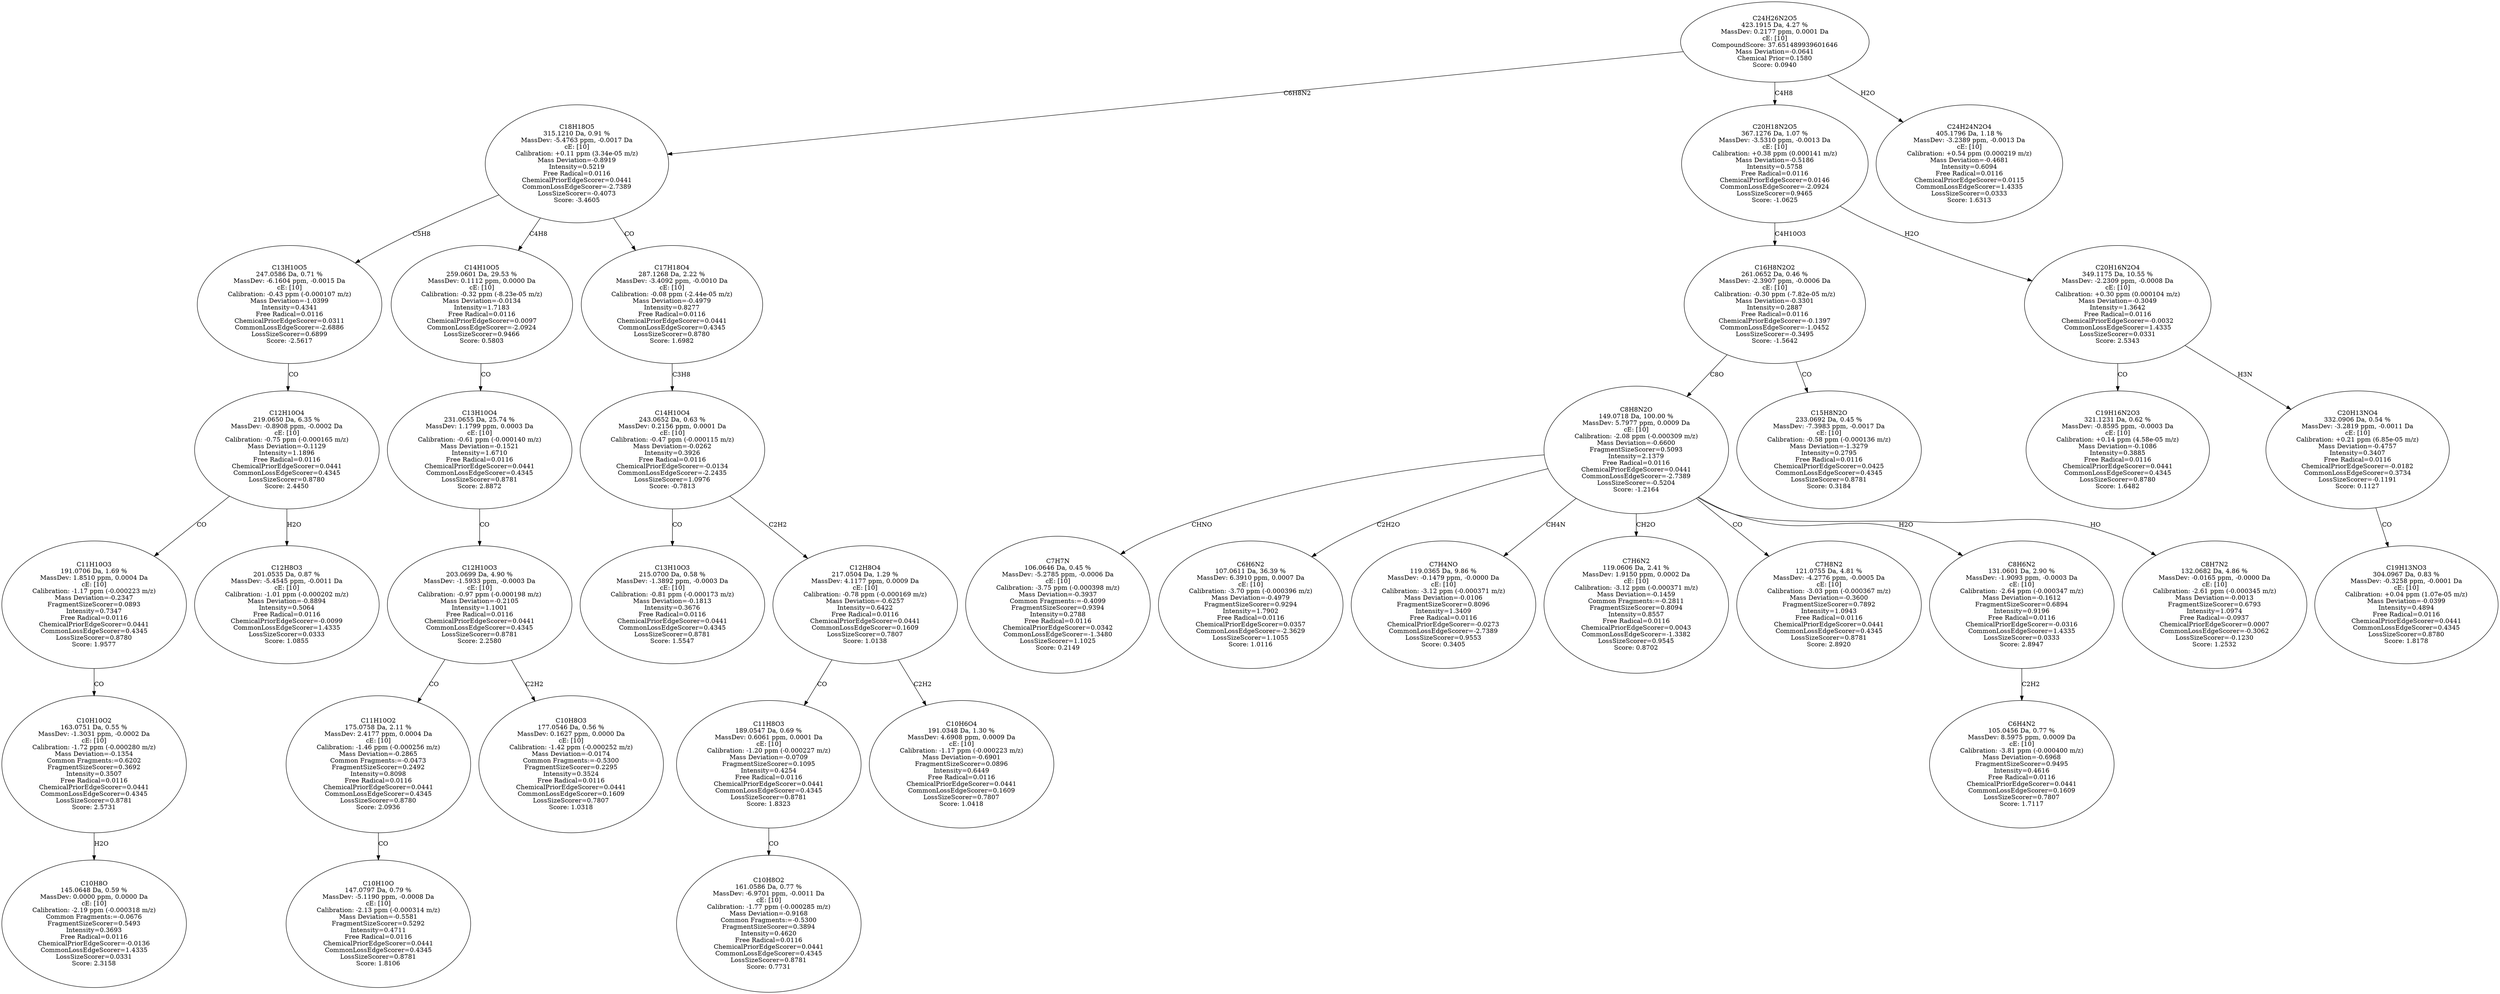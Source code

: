 strict digraph {
v1 [label="C10H8O\n145.0648 Da, 0.59 %\nMassDev: 0.0000 ppm, 0.0000 Da\ncE: [10]\nCalibration: -2.19 ppm (-0.000318 m/z)\nCommon Fragments:=-0.0676\nFragmentSizeScorer=0.5493\nIntensity=0.3693\nFree Radical=0.0116\nChemicalPriorEdgeScorer=-0.0136\nCommonLossEdgeScorer=1.4335\nLossSizeScorer=0.0331\nScore: 2.3158"];
v2 [label="C10H10O2\n163.0751 Da, 0.55 %\nMassDev: -1.3031 ppm, -0.0002 Da\ncE: [10]\nCalibration: -1.72 ppm (-0.000280 m/z)\nMass Deviation=-0.1354\nCommon Fragments:=0.6202\nFragmentSizeScorer=0.3692\nIntensity=0.3507\nFree Radical=0.0116\nChemicalPriorEdgeScorer=0.0441\nCommonLossEdgeScorer=0.4345\nLossSizeScorer=0.8781\nScore: 2.5731"];
v3 [label="C11H10O3\n191.0706 Da, 1.69 %\nMassDev: 1.8510 ppm, 0.0004 Da\ncE: [10]\nCalibration: -1.17 ppm (-0.000223 m/z)\nMass Deviation=-0.2347\nFragmentSizeScorer=0.0893\nIntensity=0.7347\nFree Radical=0.0116\nChemicalPriorEdgeScorer=0.0441\nCommonLossEdgeScorer=0.4345\nLossSizeScorer=0.8780\nScore: 1.9577"];
v4 [label="C12H8O3\n201.0535 Da, 0.87 %\nMassDev: -5.4545 ppm, -0.0011 Da\ncE: [10]\nCalibration: -1.01 ppm (-0.000202 m/z)\nMass Deviation=-0.8894\nIntensity=0.5064\nFree Radical=0.0116\nChemicalPriorEdgeScorer=-0.0099\nCommonLossEdgeScorer=1.4335\nLossSizeScorer=0.0333\nScore: 1.0855"];
v5 [label="C12H10O4\n219.0650 Da, 6.35 %\nMassDev: -0.8908 ppm, -0.0002 Da\ncE: [10]\nCalibration: -0.75 ppm (-0.000165 m/z)\nMass Deviation=-0.1129\nIntensity=1.1896\nFree Radical=0.0116\nChemicalPriorEdgeScorer=0.0441\nCommonLossEdgeScorer=0.4345\nLossSizeScorer=0.8780\nScore: 2.4450"];
v6 [label="C13H10O5\n247.0586 Da, 0.71 %\nMassDev: -6.1604 ppm, -0.0015 Da\ncE: [10]\nCalibration: -0.43 ppm (-0.000107 m/z)\nMass Deviation=-1.0399\nIntensity=0.4341\nFree Radical=0.0116\nChemicalPriorEdgeScorer=0.0311\nCommonLossEdgeScorer=-2.6886\nLossSizeScorer=0.6899\nScore: -2.5617"];
v7 [label="C10H10O\n147.0797 Da, 0.79 %\nMassDev: -5.1190 ppm, -0.0008 Da\ncE: [10]\nCalibration: -2.13 ppm (-0.000314 m/z)\nMass Deviation=-0.5581\nFragmentSizeScorer=0.5292\nIntensity=0.4711\nFree Radical=0.0116\nChemicalPriorEdgeScorer=0.0441\nCommonLossEdgeScorer=0.4345\nLossSizeScorer=0.8781\nScore: 1.8106"];
v8 [label="C11H10O2\n175.0758 Da, 2.11 %\nMassDev: 2.4177 ppm, 0.0004 Da\ncE: [10]\nCalibration: -1.46 ppm (-0.000256 m/z)\nMass Deviation=-0.2865\nCommon Fragments:=-0.0473\nFragmentSizeScorer=0.2492\nIntensity=0.8098\nFree Radical=0.0116\nChemicalPriorEdgeScorer=0.0441\nCommonLossEdgeScorer=0.4345\nLossSizeScorer=0.8780\nScore: 2.0936"];
v9 [label="C10H8O3\n177.0546 Da, 0.56 %\nMassDev: 0.1627 ppm, 0.0000 Da\ncE: [10]\nCalibration: -1.42 ppm (-0.000252 m/z)\nMass Deviation=-0.0174\nCommon Fragments:=-0.5300\nFragmentSizeScorer=0.2295\nIntensity=0.3524\nFree Radical=0.0116\nChemicalPriorEdgeScorer=0.0441\nCommonLossEdgeScorer=0.1609\nLossSizeScorer=0.7807\nScore: 1.0318"];
v10 [label="C12H10O3\n203.0699 Da, 4.90 %\nMassDev: -1.5933 ppm, -0.0003 Da\ncE: [10]\nCalibration: -0.97 ppm (-0.000198 m/z)\nMass Deviation=-0.2105\nIntensity=1.1001\nFree Radical=0.0116\nChemicalPriorEdgeScorer=0.0441\nCommonLossEdgeScorer=0.4345\nLossSizeScorer=0.8781\nScore: 2.2580"];
v11 [label="C13H10O4\n231.0655 Da, 25.74 %\nMassDev: 1.1799 ppm, 0.0003 Da\ncE: [10]\nCalibration: -0.61 ppm (-0.000140 m/z)\nMass Deviation=-0.1521\nIntensity=1.6710\nFree Radical=0.0116\nChemicalPriorEdgeScorer=0.0441\nCommonLossEdgeScorer=0.4345\nLossSizeScorer=0.8781\nScore: 2.8872"];
v12 [label="C14H10O5\n259.0601 Da, 29.53 %\nMassDev: 0.1112 ppm, 0.0000 Da\ncE: [10]\nCalibration: -0.32 ppm (-8.23e-05 m/z)\nMass Deviation=-0.0134\nIntensity=1.7183\nFree Radical=0.0116\nChemicalPriorEdgeScorer=0.0097\nCommonLossEdgeScorer=-2.0924\nLossSizeScorer=0.9466\nScore: 0.5803"];
v13 [label="C13H10O3\n215.0700 Da, 0.58 %\nMassDev: -1.3892 ppm, -0.0003 Da\ncE: [10]\nCalibration: -0.81 ppm (-0.000173 m/z)\nMass Deviation=-0.1813\nIntensity=0.3676\nFree Radical=0.0116\nChemicalPriorEdgeScorer=0.0441\nCommonLossEdgeScorer=0.4345\nLossSizeScorer=0.8781\nScore: 1.5547"];
v14 [label="C10H8O2\n161.0586 Da, 0.77 %\nMassDev: -6.9701 ppm, -0.0011 Da\ncE: [10]\nCalibration: -1.77 ppm (-0.000285 m/z)\nMass Deviation=-0.9168\nCommon Fragments:=-0.5300\nFragmentSizeScorer=0.3894\nIntensity=0.4620\nFree Radical=0.0116\nChemicalPriorEdgeScorer=0.0441\nCommonLossEdgeScorer=0.4345\nLossSizeScorer=0.8781\nScore: 0.7731"];
v15 [label="C11H8O3\n189.0547 Da, 0.69 %\nMassDev: 0.6061 ppm, 0.0001 Da\ncE: [10]\nCalibration: -1.20 ppm (-0.000227 m/z)\nMass Deviation=-0.0709\nFragmentSizeScorer=0.1095\nIntensity=0.4254\nFree Radical=0.0116\nChemicalPriorEdgeScorer=0.0441\nCommonLossEdgeScorer=0.4345\nLossSizeScorer=0.8781\nScore: 1.8323"];
v16 [label="C10H6O4\n191.0348 Da, 1.30 %\nMassDev: 4.6908 ppm, 0.0009 Da\ncE: [10]\nCalibration: -1.17 ppm (-0.000223 m/z)\nMass Deviation=-0.6901\nFragmentSizeScorer=0.0896\nIntensity=0.6449\nFree Radical=0.0116\nChemicalPriorEdgeScorer=0.0441\nCommonLossEdgeScorer=0.1609\nLossSizeScorer=0.7807\nScore: 1.0418"];
v17 [label="C12H8O4\n217.0504 Da, 1.29 %\nMassDev: 4.1177 ppm, 0.0009 Da\ncE: [10]\nCalibration: -0.78 ppm (-0.000169 m/z)\nMass Deviation=-0.6257\nIntensity=0.6422\nFree Radical=0.0116\nChemicalPriorEdgeScorer=0.0441\nCommonLossEdgeScorer=0.1609\nLossSizeScorer=0.7807\nScore: 1.0138"];
v18 [label="C14H10O4\n243.0652 Da, 0.63 %\nMassDev: 0.2156 ppm, 0.0001 Da\ncE: [10]\nCalibration: -0.47 ppm (-0.000115 m/z)\nMass Deviation=-0.0262\nIntensity=0.3926\nFree Radical=0.0116\nChemicalPriorEdgeScorer=-0.0134\nCommonLossEdgeScorer=-2.2435\nLossSizeScorer=1.0976\nScore: -0.7813"];
v19 [label="C17H18O4\n287.1268 Da, 2.22 %\nMassDev: -3.4092 ppm, -0.0010 Da\ncE: [10]\nCalibration: -0.08 ppm (-2.44e-05 m/z)\nMass Deviation=-0.4979\nIntensity=0.8277\nFree Radical=0.0116\nChemicalPriorEdgeScorer=0.0441\nCommonLossEdgeScorer=0.4345\nLossSizeScorer=0.8780\nScore: 1.6982"];
v20 [label="C18H18O5\n315.1210 Da, 0.91 %\nMassDev: -5.4763 ppm, -0.0017 Da\ncE: [10]\nCalibration: +0.11 ppm (3.34e-05 m/z)\nMass Deviation=-0.8919\nIntensity=0.5219\nFree Radical=0.0116\nChemicalPriorEdgeScorer=0.0441\nCommonLossEdgeScorer=-2.7389\nLossSizeScorer=-0.4073\nScore: -3.4605"];
v21 [label="C7H7N\n106.0646 Da, 0.45 %\nMassDev: -5.2785 ppm, -0.0006 Da\ncE: [10]\nCalibration: -3.75 ppm (-0.000398 m/z)\nMass Deviation=-0.3937\nCommon Fragments:=-0.4099\nFragmentSizeScorer=0.9394\nIntensity=0.2788\nFree Radical=0.0116\nChemicalPriorEdgeScorer=0.0342\nCommonLossEdgeScorer=-1.3480\nLossSizeScorer=1.1025\nScore: 0.2149"];
v22 [label="C6H6N2\n107.0611 Da, 36.39 %\nMassDev: 6.3910 ppm, 0.0007 Da\ncE: [10]\nCalibration: -3.70 ppm (-0.000396 m/z)\nMass Deviation=-0.4979\nFragmentSizeScorer=0.9294\nIntensity=1.7902\nFree Radical=0.0116\nChemicalPriorEdgeScorer=0.0357\nCommonLossEdgeScorer=-2.3629\nLossSizeScorer=1.1055\nScore: 1.0116"];
v23 [label="C7H4NO\n119.0365 Da, 9.86 %\nMassDev: -0.1479 ppm, -0.0000 Da\ncE: [10]\nCalibration: -3.12 ppm (-0.000371 m/z)\nMass Deviation=-0.0106\nFragmentSizeScorer=0.8096\nIntensity=1.3409\nFree Radical=0.0116\nChemicalPriorEdgeScorer=-0.0273\nCommonLossEdgeScorer=-2.7389\nLossSizeScorer=0.9553\nScore: 0.3405"];
v24 [label="C7H6N2\n119.0606 Da, 2.41 %\nMassDev: 1.9150 ppm, 0.0002 Da\ncE: [10]\nCalibration: -3.12 ppm (-0.000371 m/z)\nMass Deviation=-0.1459\nCommon Fragments:=-0.2811\nFragmentSizeScorer=0.8094\nIntensity=0.8557\nFree Radical=0.0116\nChemicalPriorEdgeScorer=0.0043\nCommonLossEdgeScorer=-1.3382\nLossSizeScorer=0.9545\nScore: 0.8702"];
v25 [label="C7H8N2\n121.0755 Da, 4.81 %\nMassDev: -4.2776 ppm, -0.0005 Da\ncE: [10]\nCalibration: -3.03 ppm (-0.000367 m/z)\nMass Deviation=-0.3600\nFragmentSizeScorer=0.7892\nIntensity=1.0943\nFree Radical=0.0116\nChemicalPriorEdgeScorer=0.0441\nCommonLossEdgeScorer=0.4345\nLossSizeScorer=0.8781\nScore: 2.8920"];
v26 [label="C6H4N2\n105.0456 Da, 0.77 %\nMassDev: 8.5975 ppm, 0.0009 Da\ncE: [10]\nCalibration: -3.81 ppm (-0.000400 m/z)\nMass Deviation=-0.6968\nFragmentSizeScorer=0.9495\nIntensity=0.4616\nFree Radical=0.0116\nChemicalPriorEdgeScorer=0.0441\nCommonLossEdgeScorer=0.1609\nLossSizeScorer=0.7807\nScore: 1.7117"];
v27 [label="C8H6N2\n131.0601 Da, 2.90 %\nMassDev: -1.9093 ppm, -0.0003 Da\ncE: [10]\nCalibration: -2.64 ppm (-0.000347 m/z)\nMass Deviation=-0.1612\nFragmentSizeScorer=0.6894\nIntensity=0.9196\nFree Radical=0.0116\nChemicalPriorEdgeScorer=-0.0316\nCommonLossEdgeScorer=1.4335\nLossSizeScorer=0.0333\nScore: 2.8947"];
v28 [label="C8H7N2\n132.0682 Da, 4.86 %\nMassDev: -0.0165 ppm, -0.0000 Da\ncE: [10]\nCalibration: -2.61 ppm (-0.000345 m/z)\nMass Deviation=-0.0013\nFragmentSizeScorer=0.6793\nIntensity=1.0974\nFree Radical=-0.0937\nChemicalPriorEdgeScorer=0.0007\nCommonLossEdgeScorer=-0.3062\nLossSizeScorer=-0.1230\nScore: 1.2532"];
v29 [label="C8H8N2O\n149.0718 Da, 100.00 %\nMassDev: 5.7977 ppm, 0.0009 Da\ncE: [10]\nCalibration: -2.08 ppm (-0.000309 m/z)\nMass Deviation=-0.6600\nFragmentSizeScorer=0.5093\nIntensity=2.1379\nFree Radical=0.0116\nChemicalPriorEdgeScorer=0.0441\nCommonLossEdgeScorer=-2.7389\nLossSizeScorer=-0.5204\nScore: -1.2164"];
v30 [label="C15H8N2O\n233.0692 Da, 0.45 %\nMassDev: -7.3983 ppm, -0.0017 Da\ncE: [10]\nCalibration: -0.58 ppm (-0.000136 m/z)\nMass Deviation=-1.3279\nIntensity=0.2795\nFree Radical=0.0116\nChemicalPriorEdgeScorer=0.0425\nCommonLossEdgeScorer=0.4345\nLossSizeScorer=0.8781\nScore: 0.3184"];
v31 [label="C16H8N2O2\n261.0652 Da, 0.46 %\nMassDev: -2.3907 ppm, -0.0006 Da\ncE: [10]\nCalibration: -0.30 ppm (-7.82e-05 m/z)\nMass Deviation=-0.3301\nIntensity=0.2887\nFree Radical=0.0116\nChemicalPriorEdgeScorer=-0.1397\nCommonLossEdgeScorer=-1.0452\nLossSizeScorer=-0.3495\nScore: -1.5642"];
v32 [label="C19H16N2O3\n321.1231 Da, 0.62 %\nMassDev: -0.8595 ppm, -0.0003 Da\ncE: [10]\nCalibration: +0.14 ppm (4.58e-05 m/z)\nMass Deviation=-0.1086\nIntensity=0.3885\nFree Radical=0.0116\nChemicalPriorEdgeScorer=0.0441\nCommonLossEdgeScorer=0.4345\nLossSizeScorer=0.8780\nScore: 1.6482"];
v33 [label="C19H13NO3\n304.0967 Da, 0.83 %\nMassDev: -0.3258 ppm, -0.0001 Da\ncE: [10]\nCalibration: +0.04 ppm (1.07e-05 m/z)\nMass Deviation=-0.0399\nIntensity=0.4894\nFree Radical=0.0116\nChemicalPriorEdgeScorer=0.0441\nCommonLossEdgeScorer=0.4345\nLossSizeScorer=0.8780\nScore: 1.8178"];
v34 [label="C20H13NO4\n332.0906 Da, 0.54 %\nMassDev: -3.2819 ppm, -0.0011 Da\ncE: [10]\nCalibration: +0.21 ppm (6.85e-05 m/z)\nMass Deviation=-0.4757\nIntensity=0.3407\nFree Radical=0.0116\nChemicalPriorEdgeScorer=-0.0182\nCommonLossEdgeScorer=0.3734\nLossSizeScorer=-0.1191\nScore: 0.1127"];
v35 [label="C20H16N2O4\n349.1175 Da, 10.55 %\nMassDev: -2.2309 ppm, -0.0008 Da\ncE: [10]\nCalibration: +0.30 ppm (0.000104 m/z)\nMass Deviation=-0.3049\nIntensity=1.3642\nFree Radical=0.0116\nChemicalPriorEdgeScorer=-0.0032\nCommonLossEdgeScorer=1.4335\nLossSizeScorer=0.0331\nScore: 2.5343"];
v36 [label="C20H18N2O5\n367.1276 Da, 1.07 %\nMassDev: -3.5310 ppm, -0.0013 Da\ncE: [10]\nCalibration: +0.38 ppm (0.000141 m/z)\nMass Deviation=-0.5186\nIntensity=0.5758\nFree Radical=0.0116\nChemicalPriorEdgeScorer=0.0146\nCommonLossEdgeScorer=-2.0924\nLossSizeScorer=0.9465\nScore: -1.0625"];
v37 [label="C24H24N2O4\n405.1796 Da, 1.18 %\nMassDev: -3.2389 ppm, -0.0013 Da\ncE: [10]\nCalibration: +0.54 ppm (0.000219 m/z)\nMass Deviation=-0.4681\nIntensity=0.6094\nFree Radical=0.0116\nChemicalPriorEdgeScorer=0.0115\nCommonLossEdgeScorer=1.4335\nLossSizeScorer=0.0333\nScore: 1.6313"];
v38 [label="C24H26N2O5\n423.1915 Da, 4.27 %\nMassDev: 0.2177 ppm, 0.0001 Da\ncE: [10]\nCompoundScore: 37.651489939601646\nMass Deviation=-0.0641\nChemical Prior=0.1580\nScore: 0.0940"];
v2 -> v1 [label="H2O"];
v3 -> v2 [label="CO"];
v5 -> v3 [label="CO"];
v5 -> v4 [label="H2O"];
v6 -> v5 [label="CO"];
v20 -> v6 [label="C5H8"];
v8 -> v7 [label="CO"];
v10 -> v8 [label="CO"];
v10 -> v9 [label="C2H2"];
v11 -> v10 [label="CO"];
v12 -> v11 [label="CO"];
v20 -> v12 [label="C4H8"];
v18 -> v13 [label="CO"];
v15 -> v14 [label="CO"];
v17 -> v15 [label="CO"];
v17 -> v16 [label="C2H2"];
v18 -> v17 [label="C2H2"];
v19 -> v18 [label="C3H8"];
v20 -> v19 [label="CO"];
v38 -> v20 [label="C6H8N2"];
v29 -> v21 [label="CHNO"];
v29 -> v22 [label="C2H2O"];
v29 -> v23 [label="CH4N"];
v29 -> v24 [label="CH2O"];
v29 -> v25 [label="CO"];
v27 -> v26 [label="C2H2"];
v29 -> v27 [label="H2O"];
v29 -> v28 [label="HO"];
v31 -> v29 [label="C8O"];
v31 -> v30 [label="CO"];
v36 -> v31 [label="C4H10O3"];
v35 -> v32 [label="CO"];
v34 -> v33 [label="CO"];
v35 -> v34 [label="H3N"];
v36 -> v35 [label="H2O"];
v38 -> v36 [label="C4H8"];
v38 -> v37 [label="H2O"];
}